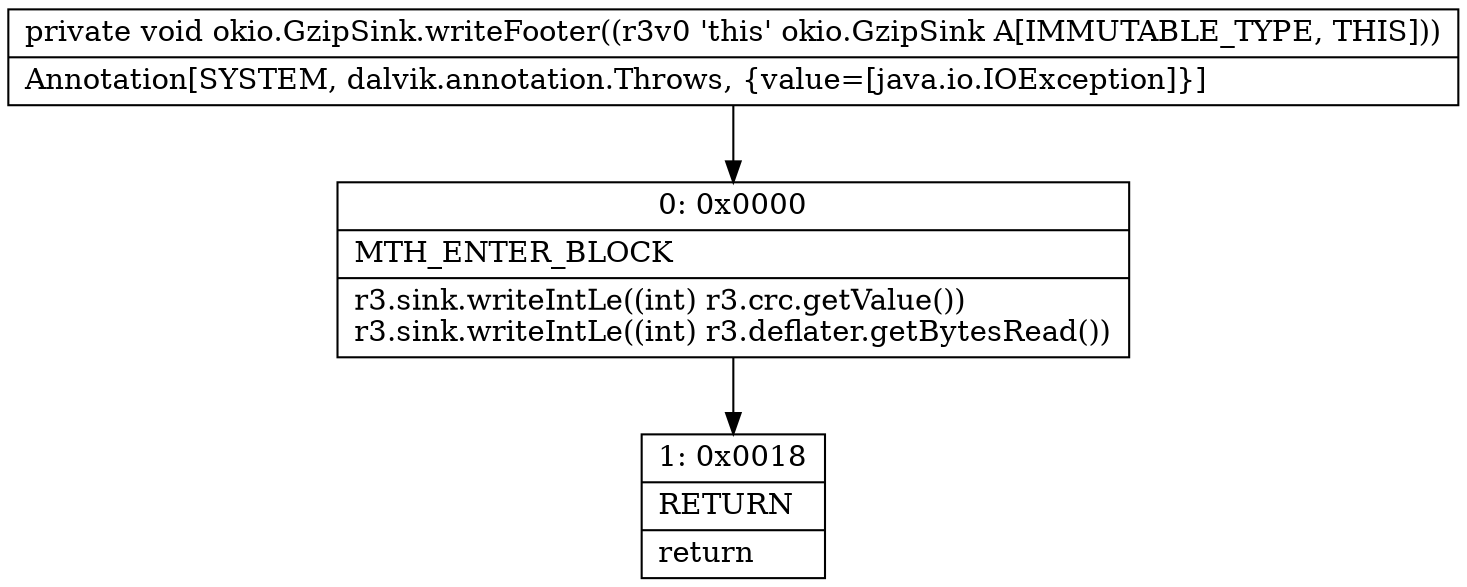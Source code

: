 digraph "CFG forokio.GzipSink.writeFooter()V" {
Node_0 [shape=record,label="{0\:\ 0x0000|MTH_ENTER_BLOCK\l|r3.sink.writeIntLe((int) r3.crc.getValue())\lr3.sink.writeIntLe((int) r3.deflater.getBytesRead())\l}"];
Node_1 [shape=record,label="{1\:\ 0x0018|RETURN\l|return\l}"];
MethodNode[shape=record,label="{private void okio.GzipSink.writeFooter((r3v0 'this' okio.GzipSink A[IMMUTABLE_TYPE, THIS]))  | Annotation[SYSTEM, dalvik.annotation.Throws, \{value=[java.io.IOException]\}]\l}"];
MethodNode -> Node_0;
Node_0 -> Node_1;
}

